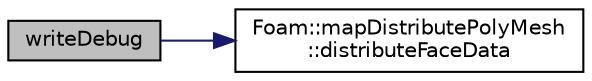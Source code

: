 digraph "writeDebug"
{
  bgcolor="transparent";
  edge [fontname="Helvetica",fontsize="10",labelfontname="Helvetica",labelfontsize="10"];
  node [fontname="Helvetica",fontsize="10",shape=record];
  rankdir="LR";
  Node1 [label="writeDebug",height=0.2,width=0.4,color="black", fillcolor="grey75", style="filled" fontcolor="black"];
  Node1 -> Node2 [color="midnightblue",fontsize="10",style="solid",fontname="Helvetica"];
  Node2 [label="Foam::mapDistributePolyMesh\l::distributeFaceData",height=0.2,width=0.4,color="black",URL="$classFoam_1_1mapDistributePolyMesh.html#a0395b3ce9ff369d1ad479c5ba3d23486",tooltip="Distribute list of face data. "];
}
